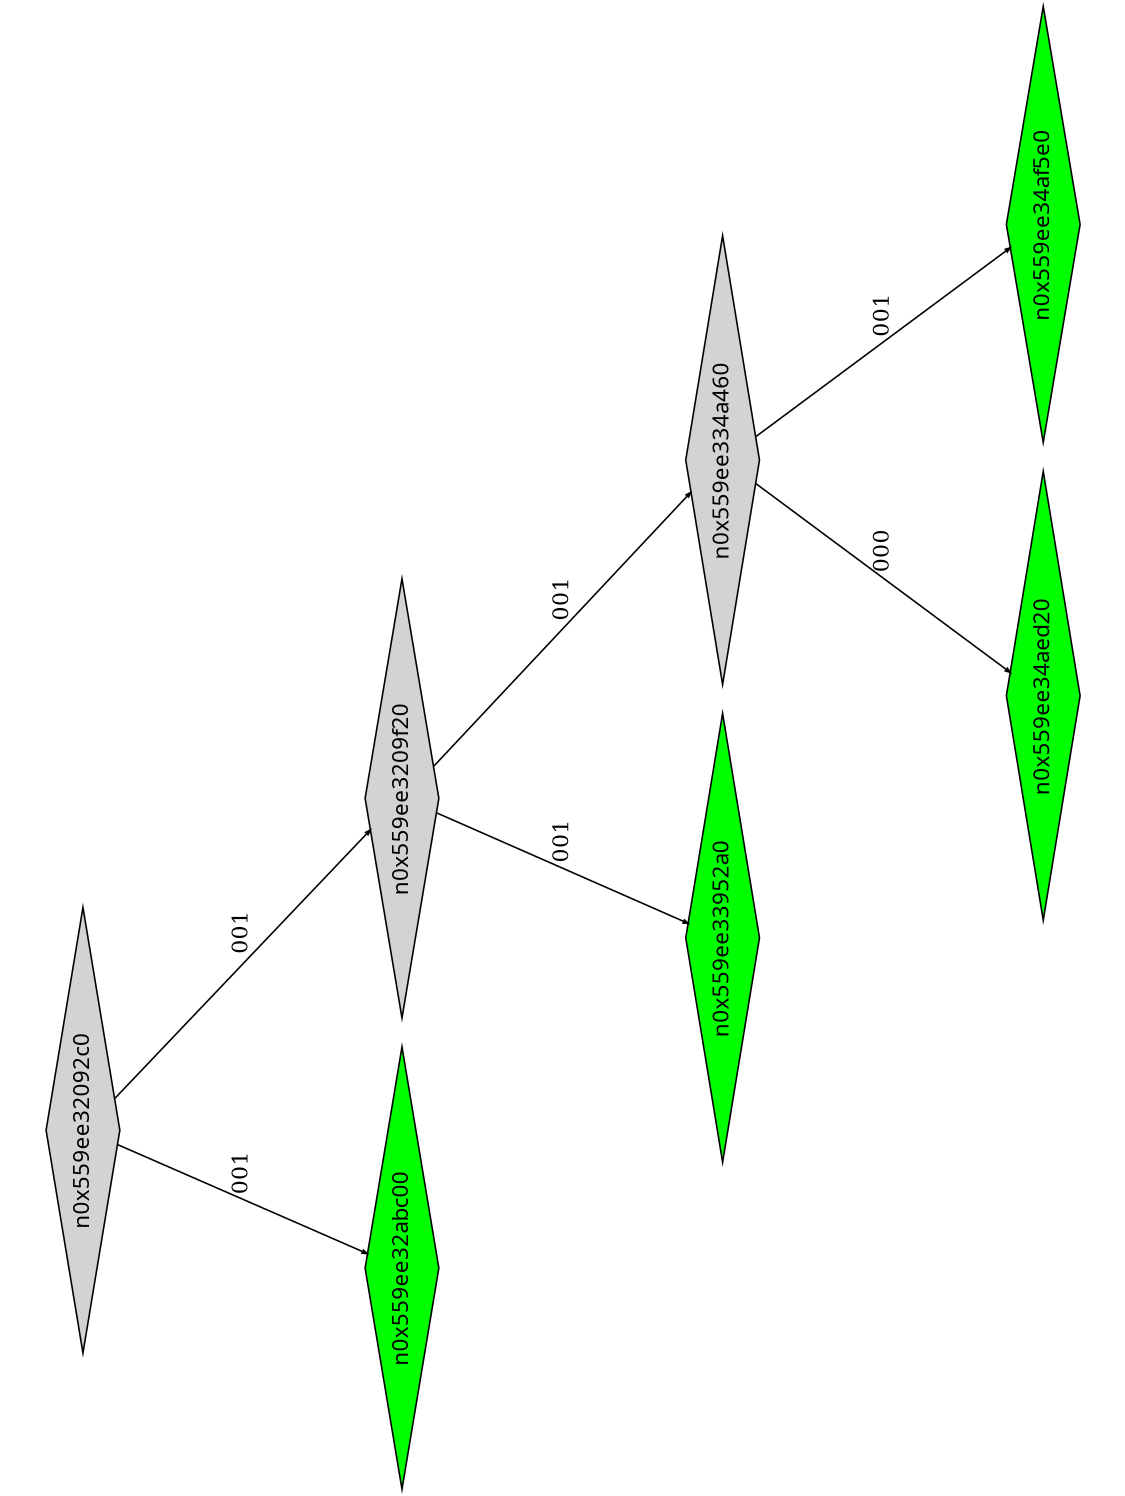 digraph G {
	size="10,7.5";
	ratio=fill;
	rotate=90;
	center = "true";
	node [style="filled",width=.1,height=.1,fontname="Terminus"]
	edge [arrowsize=.3]
	n0x559ee32092c0 [shape=diamond];
	n0x559ee32092c0 -> n0x559ee32abc00 [label=001];
	n0x559ee32092c0 -> n0x559ee3209f20 [label=001];
	n0x559ee3209f20 [shape=diamond];
	n0x559ee3209f20 -> n0x559ee33952a0 [label=001];
	n0x559ee3209f20 -> n0x559ee334a460 [label=001];
	n0x559ee334a460 [shape=diamond];
	n0x559ee334a460 -> n0x559ee34aed20 [label=000];
	n0x559ee334a460 -> n0x559ee34af5e0 [label=001];
	n0x559ee34af5e0 [shape=diamond,fillcolor=green];
	n0x559ee34aed20 [shape=diamond,fillcolor=green];
	n0x559ee33952a0 [shape=diamond,fillcolor=green];
	n0x559ee32abc00 [shape=diamond,fillcolor=green];
}
